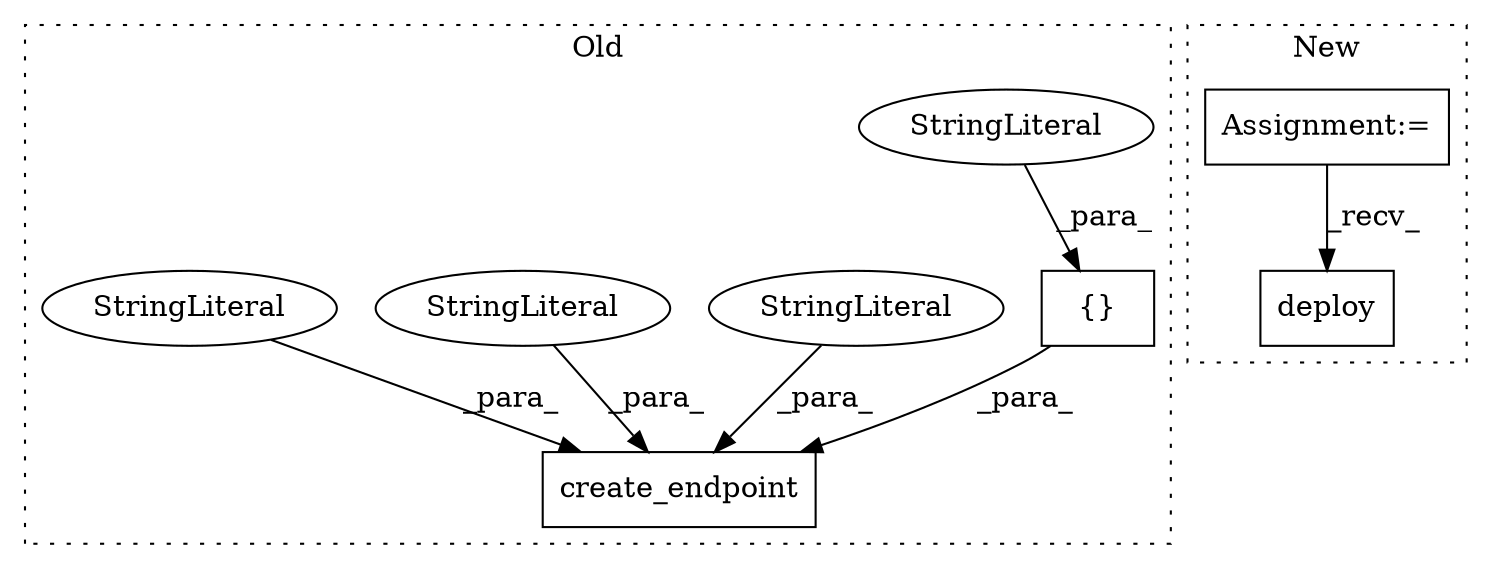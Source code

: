 digraph G {
subgraph cluster0 {
1 [label="{}" a="4" s="2044,2057" l="1,1" shape="box"];
4 [label="StringLiteral" a="45" s="2051" l="6" shape="ellipse"];
5 [label="create_endpoint" a="32" s="1976,2058" l="16,1" shape="box"];
6 [label="StringLiteral" a="45" s="2004" l="14" shape="ellipse"];
7 [label="StringLiteral" a="45" s="2019" l="12" shape="ellipse"];
8 [label="StringLiteral" a="45" s="1992" l="11" shape="ellipse"];
label = "Old";
style="dotted";
}
subgraph cluster1 {
2 [label="deploy" a="32" s="1965" l="8" shape="box"];
3 [label="Assignment:=" a="7" s="1450" l="9" shape="box"];
label = "New";
style="dotted";
}
1 -> 5 [label="_para_"];
3 -> 2 [label="_recv_"];
4 -> 1 [label="_para_"];
6 -> 5 [label="_para_"];
7 -> 5 [label="_para_"];
8 -> 5 [label="_para_"];
}